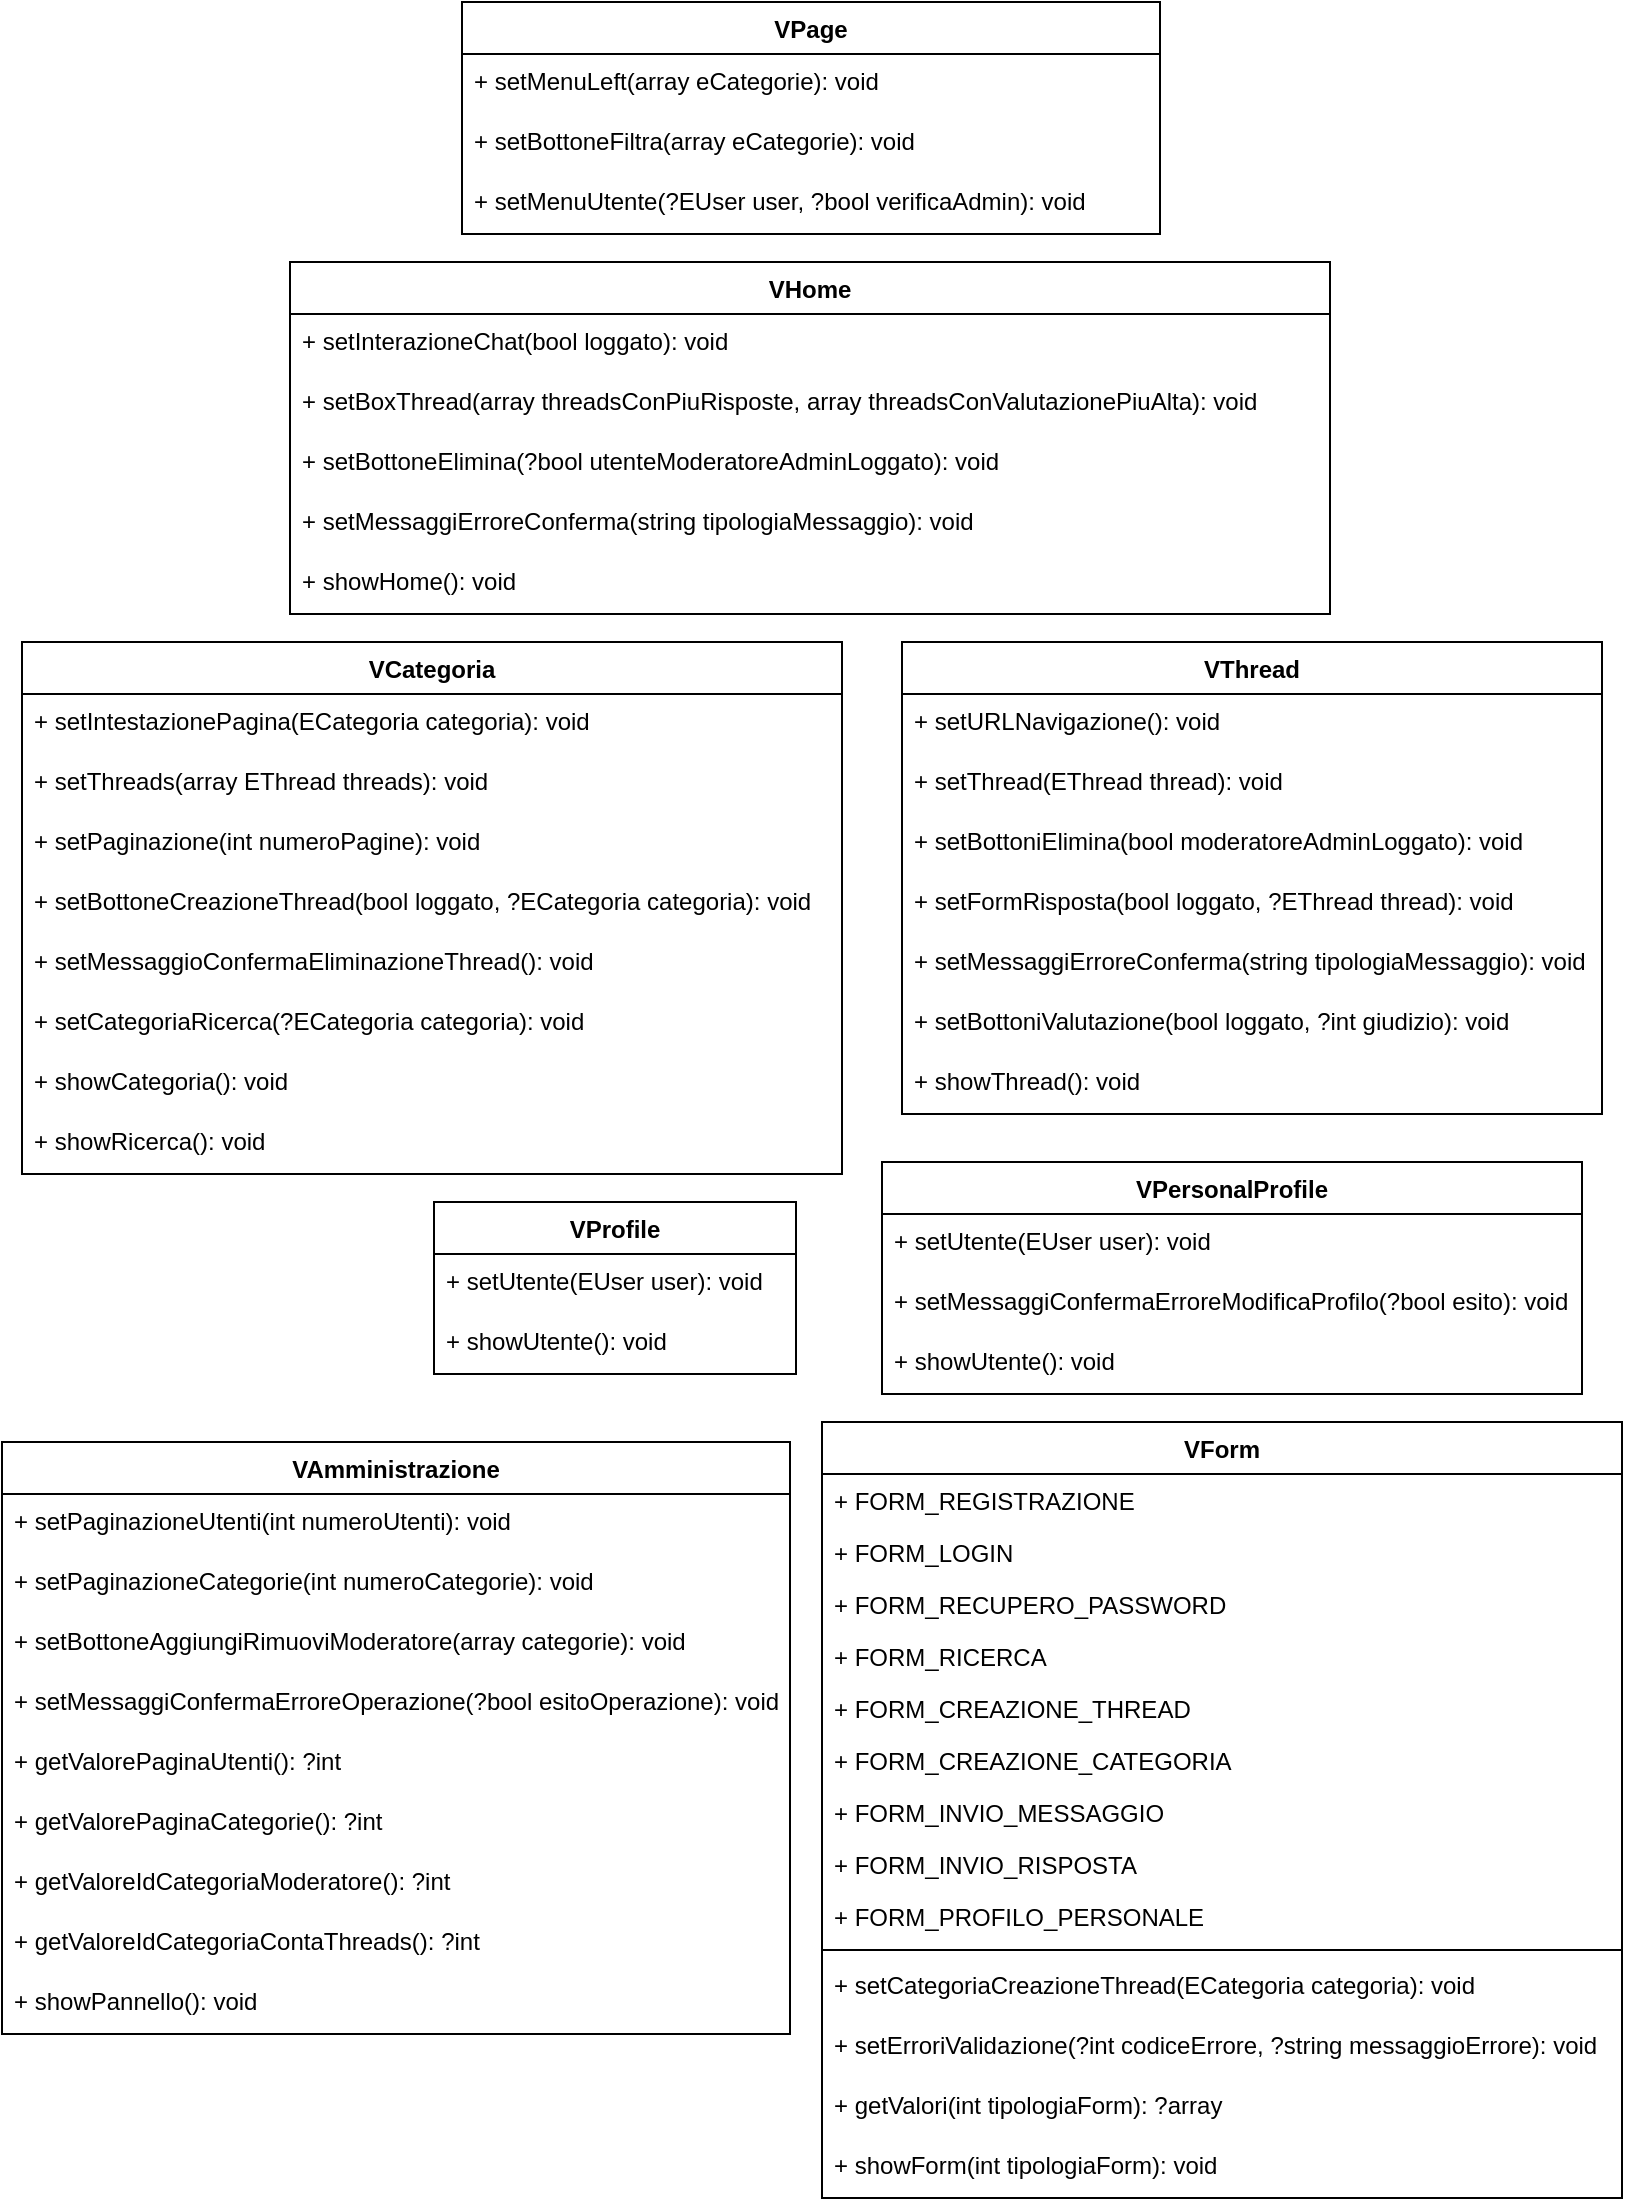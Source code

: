 <mxfile version="15.4.0" type="device"><diagram id="vYIt0Ycd8OxYCcoKvCmr" name="Page-1"><mxGraphModel dx="1086" dy="806" grid="1" gridSize="10" guides="1" tooltips="1" connect="1" arrows="1" fold="1" page="1" pageScale="1" pageWidth="827" pageHeight="1169" math="0" shadow="0"><root><mxCell id="0"/><mxCell id="1" parent="0"/><mxCell id="kpBeF7ZBURR7WQSXxTqn-1" value="VPage" style="swimlane;fontStyle=1;align=center;verticalAlign=top;childLayout=stackLayout;horizontal=1;startSize=26;horizontalStack=0;resizeParent=1;resizeParentMax=0;resizeLast=0;collapsible=1;marginBottom=0;" parent="1" vertex="1"><mxGeometry x="240" y="40" width="349" height="116" as="geometry"><mxRectangle x="410" y="80" width="130" height="26" as="alternateBounds"/></mxGeometry></mxCell><mxCell id="kpBeF7ZBURR7WQSXxTqn-5" value="+ setMenuLeft(array eCategorie): void" style="text;strokeColor=none;fillColor=none;align=left;verticalAlign=top;spacingLeft=4;spacingRight=4;overflow=hidden;rotatable=0;points=[[0,0.5],[1,0.5]];portConstraint=eastwest;" parent="kpBeF7ZBURR7WQSXxTqn-1" vertex="1"><mxGeometry y="26" width="349" height="30" as="geometry"/></mxCell><mxCell id="kpBeF7ZBURR7WQSXxTqn-9" value="+ setBottoneFiltra(array eCategorie): void" style="text;strokeColor=none;fillColor=none;align=left;verticalAlign=top;spacingLeft=4;spacingRight=4;overflow=hidden;rotatable=0;points=[[0,0.5],[1,0.5]];portConstraint=eastwest;" parent="kpBeF7ZBURR7WQSXxTqn-1" vertex="1"><mxGeometry y="56" width="349" height="30" as="geometry"/></mxCell><mxCell id="kpBeF7ZBURR7WQSXxTqn-10" value="+ setMenuUtente(?EUser user, ?bool verificaAdmin): void" style="text;strokeColor=none;fillColor=none;align=left;verticalAlign=top;spacingLeft=4;spacingRight=4;overflow=hidden;rotatable=0;points=[[0,0.5],[1,0.5]];portConstraint=eastwest;" parent="kpBeF7ZBURR7WQSXxTqn-1" vertex="1"><mxGeometry y="86" width="349" height="30" as="geometry"/></mxCell><mxCell id="kpBeF7ZBURR7WQSXxTqn-13" value="VHome" style="swimlane;fontStyle=1;align=center;verticalAlign=top;childLayout=stackLayout;horizontal=1;startSize=26;horizontalStack=0;resizeParent=1;resizeParentMax=0;resizeLast=0;collapsible=1;marginBottom=0;" parent="1" vertex="1"><mxGeometry x="154" y="170" width="520" height="176" as="geometry"><mxRectangle x="410" y="80" width="130" height="26" as="alternateBounds"/></mxGeometry></mxCell><mxCell id="kpBeF7ZBURR7WQSXxTqn-16" value="+ setInterazioneChat(bool loggato): void" style="text;strokeColor=none;fillColor=none;align=left;verticalAlign=top;spacingLeft=4;spacingRight=4;overflow=hidden;rotatable=0;points=[[0,0.5],[1,0.5]];portConstraint=eastwest;" parent="kpBeF7ZBURR7WQSXxTqn-13" vertex="1"><mxGeometry y="26" width="520" height="30" as="geometry"/></mxCell><mxCell id="kpBeF7ZBURR7WQSXxTqn-17" value="+ setBoxThread(array threadsConPiuRisposte, array threadsConValutazionePiuAlta): void" style="text;strokeColor=none;fillColor=none;align=left;verticalAlign=top;spacingLeft=4;spacingRight=4;overflow=hidden;rotatable=0;points=[[0,0.5],[1,0.5]];portConstraint=eastwest;" parent="kpBeF7ZBURR7WQSXxTqn-13" vertex="1"><mxGeometry y="56" width="520" height="30" as="geometry"/></mxCell><mxCell id="kpBeF7ZBURR7WQSXxTqn-18" value="+ setBottoneElimina(?bool utenteModeratoreAdminLoggato): void" style="text;strokeColor=none;fillColor=none;align=left;verticalAlign=top;spacingLeft=4;spacingRight=4;overflow=hidden;rotatable=0;points=[[0,0.5],[1,0.5]];portConstraint=eastwest;" parent="kpBeF7ZBURR7WQSXxTqn-13" vertex="1"><mxGeometry y="86" width="520" height="30" as="geometry"/></mxCell><mxCell id="HADFciOewPBgPoMnjp6_-1" value="+ setMessaggiErroreConferma(string tipologiaMessaggio): void" style="text;strokeColor=none;fillColor=none;align=left;verticalAlign=top;spacingLeft=4;spacingRight=4;overflow=hidden;rotatable=0;points=[[0,0.5],[1,0.5]];portConstraint=eastwest;" parent="kpBeF7ZBURR7WQSXxTqn-13" vertex="1"><mxGeometry y="116" width="520" height="30" as="geometry"/></mxCell><mxCell id="kpBeF7ZBURR7WQSXxTqn-20" value="+ showHome(): void" style="text;strokeColor=none;fillColor=none;align=left;verticalAlign=top;spacingLeft=4;spacingRight=4;overflow=hidden;rotatable=0;points=[[0,0.5],[1,0.5]];portConstraint=eastwest;" parent="kpBeF7ZBURR7WQSXxTqn-13" vertex="1"><mxGeometry y="146" width="520" height="30" as="geometry"/></mxCell><mxCell id="kpBeF7ZBURR7WQSXxTqn-21" value="VCategoria" style="swimlane;fontStyle=1;align=center;verticalAlign=top;childLayout=stackLayout;horizontal=1;startSize=26;horizontalStack=0;resizeParent=1;resizeParentMax=0;resizeLast=0;collapsible=1;marginBottom=0;" parent="1" vertex="1"><mxGeometry x="20" y="360" width="410" height="266" as="geometry"><mxRectangle x="410" y="80" width="130" height="26" as="alternateBounds"/></mxGeometry></mxCell><mxCell id="kpBeF7ZBURR7WQSXxTqn-22" value="+ setIntestazionePagina(ECategoria categoria): void" style="text;strokeColor=none;fillColor=none;align=left;verticalAlign=top;spacingLeft=4;spacingRight=4;overflow=hidden;rotatable=0;points=[[0,0.5],[1,0.5]];portConstraint=eastwest;" parent="kpBeF7ZBURR7WQSXxTqn-21" vertex="1"><mxGeometry y="26" width="410" height="30" as="geometry"/></mxCell><mxCell id="kpBeF7ZBURR7WQSXxTqn-25" value="+ setThreads(array EThread threads): void" style="text;strokeColor=none;fillColor=none;align=left;verticalAlign=top;spacingLeft=4;spacingRight=4;overflow=hidden;rotatable=0;points=[[0,0.5],[1,0.5]];portConstraint=eastwest;" parent="kpBeF7ZBURR7WQSXxTqn-21" vertex="1"><mxGeometry y="56" width="410" height="30" as="geometry"/></mxCell><mxCell id="kpBeF7ZBURR7WQSXxTqn-26" value="+ setPaginazione(int numeroPagine): void" style="text;strokeColor=none;fillColor=none;align=left;verticalAlign=top;spacingLeft=4;spacingRight=4;overflow=hidden;rotatable=0;points=[[0,0.5],[1,0.5]];portConstraint=eastwest;" parent="kpBeF7ZBURR7WQSXxTqn-21" vertex="1"><mxGeometry y="86" width="410" height="30" as="geometry"/></mxCell><mxCell id="kpBeF7ZBURR7WQSXxTqn-28" value="+ setBottoneCreazioneThread(bool loggato, ?ECategoria categoria): void" style="text;strokeColor=none;fillColor=none;align=left;verticalAlign=top;spacingLeft=4;spacingRight=4;overflow=hidden;rotatable=0;points=[[0,0.5],[1,0.5]];portConstraint=eastwest;" parent="kpBeF7ZBURR7WQSXxTqn-21" vertex="1"><mxGeometry y="116" width="410" height="30" as="geometry"/></mxCell><mxCell id="kpBeF7ZBURR7WQSXxTqn-35" value="+ setMessaggioConfermaEliminazioneThread(): void" style="text;strokeColor=none;fillColor=none;align=left;verticalAlign=top;spacingLeft=4;spacingRight=4;overflow=hidden;rotatable=0;points=[[0,0.5],[1,0.5]];portConstraint=eastwest;" parent="kpBeF7ZBURR7WQSXxTqn-21" vertex="1"><mxGeometry y="146" width="410" height="30" as="geometry"/></mxCell><mxCell id="kpBeF7ZBURR7WQSXxTqn-67" value="+ setCategoriaRicerca(?ECategoria categoria): void" style="text;strokeColor=none;fillColor=none;align=left;verticalAlign=top;spacingLeft=4;spacingRight=4;overflow=hidden;rotatable=0;points=[[0,0.5],[1,0.5]];portConstraint=eastwest;" parent="kpBeF7ZBURR7WQSXxTqn-21" vertex="1"><mxGeometry y="176" width="410" height="30" as="geometry"/></mxCell><mxCell id="kpBeF7ZBURR7WQSXxTqn-27" value="+ showCategoria(): void" style="text;strokeColor=none;fillColor=none;align=left;verticalAlign=top;spacingLeft=4;spacingRight=4;overflow=hidden;rotatable=0;points=[[0,0.5],[1,0.5]];portConstraint=eastwest;" parent="kpBeF7ZBURR7WQSXxTqn-21" vertex="1"><mxGeometry y="206" width="410" height="30" as="geometry"/></mxCell><mxCell id="87zqAaviE5XPVooWLCbC-1" value="+ showRicerca(): void" style="text;strokeColor=none;fillColor=none;align=left;verticalAlign=top;spacingLeft=4;spacingRight=4;overflow=hidden;rotatable=0;points=[[0,0.5],[1,0.5]];portConstraint=eastwest;" parent="kpBeF7ZBURR7WQSXxTqn-21" vertex="1"><mxGeometry y="236" width="410" height="30" as="geometry"/></mxCell><mxCell id="kpBeF7ZBURR7WQSXxTqn-29" value="VThread" style="swimlane;fontStyle=1;align=center;verticalAlign=top;childLayout=stackLayout;horizontal=1;startSize=26;horizontalStack=0;resizeParent=1;resizeParentMax=0;resizeLast=0;collapsible=1;marginBottom=0;" parent="1" vertex="1"><mxGeometry x="460" y="360" width="350" height="236" as="geometry"><mxRectangle x="410" y="80" width="130" height="26" as="alternateBounds"/></mxGeometry></mxCell><mxCell id="kpBeF7ZBURR7WQSXxTqn-30" value="+ setURLNavigazione(): void" style="text;strokeColor=none;fillColor=none;align=left;verticalAlign=top;spacingLeft=4;spacingRight=4;overflow=hidden;rotatable=0;points=[[0,0.5],[1,0.5]];portConstraint=eastwest;" parent="kpBeF7ZBURR7WQSXxTqn-29" vertex="1"><mxGeometry y="26" width="350" height="30" as="geometry"/></mxCell><mxCell id="kpBeF7ZBURR7WQSXxTqn-36" value="+ setThread(EThread thread): void" style="text;strokeColor=none;fillColor=none;align=left;verticalAlign=top;spacingLeft=4;spacingRight=4;overflow=hidden;rotatable=0;points=[[0,0.5],[1,0.5]];portConstraint=eastwest;" parent="kpBeF7ZBURR7WQSXxTqn-29" vertex="1"><mxGeometry y="56" width="350" height="30" as="geometry"/></mxCell><mxCell id="kpBeF7ZBURR7WQSXxTqn-37" value="+ setBottoniElimina(bool moderatoreAdminLoggato): void" style="text;strokeColor=none;fillColor=none;align=left;verticalAlign=top;spacingLeft=4;spacingRight=4;overflow=hidden;rotatable=0;points=[[0,0.5],[1,0.5]];portConstraint=eastwest;" parent="kpBeF7ZBURR7WQSXxTqn-29" vertex="1"><mxGeometry y="86" width="350" height="30" as="geometry"/></mxCell><mxCell id="kpBeF7ZBURR7WQSXxTqn-38" value="+ setFormRisposta(bool loggato, ?EThread thread): void" style="text;strokeColor=none;fillColor=none;align=left;verticalAlign=top;spacingLeft=4;spacingRight=4;overflow=hidden;rotatable=0;points=[[0,0.5],[1,0.5]];portConstraint=eastwest;" parent="kpBeF7ZBURR7WQSXxTqn-29" vertex="1"><mxGeometry y="116" width="350" height="30" as="geometry"/></mxCell><mxCell id="kpBeF7ZBURR7WQSXxTqn-39" value="+ setMessaggiErroreConferma(string tipologiaMessaggio): void" style="text;strokeColor=none;fillColor=none;align=left;verticalAlign=top;spacingLeft=4;spacingRight=4;overflow=hidden;rotatable=0;points=[[0,0.5],[1,0.5]];portConstraint=eastwest;" parent="kpBeF7ZBURR7WQSXxTqn-29" vertex="1"><mxGeometry y="146" width="350" height="30" as="geometry"/></mxCell><mxCell id="kpBeF7ZBURR7WQSXxTqn-41" value="+ setBottoniValutazione(bool loggato, ?int giudizio): void" style="text;strokeColor=none;fillColor=none;align=left;verticalAlign=top;spacingLeft=4;spacingRight=4;overflow=hidden;rotatable=0;points=[[0,0.5],[1,0.5]];portConstraint=eastwest;" parent="kpBeF7ZBURR7WQSXxTqn-29" vertex="1"><mxGeometry y="176" width="350" height="30" as="geometry"/></mxCell><mxCell id="kpBeF7ZBURR7WQSXxTqn-40" value="+ showThread(): void" style="text;strokeColor=none;fillColor=none;align=left;verticalAlign=top;spacingLeft=4;spacingRight=4;overflow=hidden;rotatable=0;points=[[0,0.5],[1,0.5]];portConstraint=eastwest;" parent="kpBeF7ZBURR7WQSXxTqn-29" vertex="1"><mxGeometry y="206" width="350" height="30" as="geometry"/></mxCell><mxCell id="kpBeF7ZBURR7WQSXxTqn-51" value="VAmministrazione" style="swimlane;fontStyle=1;align=center;verticalAlign=top;childLayout=stackLayout;horizontal=1;startSize=26;horizontalStack=0;resizeParent=1;resizeParentMax=0;resizeLast=0;collapsible=1;marginBottom=0;" parent="1" vertex="1"><mxGeometry x="10" y="760" width="394" height="296" as="geometry"><mxRectangle x="410" y="80" width="130" height="26" as="alternateBounds"/></mxGeometry></mxCell><mxCell id="kpBeF7ZBURR7WQSXxTqn-52" value="+ setPaginazioneUtenti(int numeroUtenti): void" style="text;strokeColor=none;fillColor=none;align=left;verticalAlign=top;spacingLeft=4;spacingRight=4;overflow=hidden;rotatable=0;points=[[0,0.5],[1,0.5]];portConstraint=eastwest;" parent="kpBeF7ZBURR7WQSXxTqn-51" vertex="1"><mxGeometry y="26" width="394" height="30" as="geometry"/></mxCell><mxCell id="kpBeF7ZBURR7WQSXxTqn-59" value="+ setPaginazioneCategorie(int numeroCategorie): void" style="text;strokeColor=none;fillColor=none;align=left;verticalAlign=top;spacingLeft=4;spacingRight=4;overflow=hidden;rotatable=0;points=[[0,0.5],[1,0.5]];portConstraint=eastwest;" parent="kpBeF7ZBURR7WQSXxTqn-51" vertex="1"><mxGeometry y="56" width="394" height="30" as="geometry"/></mxCell><mxCell id="kpBeF7ZBURR7WQSXxTqn-60" value="+ setBottoneAggiungiRimuoviModeratore(array categorie): void" style="text;strokeColor=none;fillColor=none;align=left;verticalAlign=top;spacingLeft=4;spacingRight=4;overflow=hidden;rotatable=0;points=[[0,0.5],[1,0.5]];portConstraint=eastwest;" parent="kpBeF7ZBURR7WQSXxTqn-51" vertex="1"><mxGeometry y="86" width="394" height="30" as="geometry"/></mxCell><mxCell id="kpBeF7ZBURR7WQSXxTqn-61" value="+ setMessaggiConfermaErroreOperazione(?bool esitoOperazione): void" style="text;strokeColor=none;fillColor=none;align=left;verticalAlign=top;spacingLeft=4;spacingRight=4;overflow=hidden;rotatable=0;points=[[0,0.5],[1,0.5]];portConstraint=eastwest;" parent="kpBeF7ZBURR7WQSXxTqn-51" vertex="1"><mxGeometry y="116" width="394" height="30" as="geometry"/></mxCell><mxCell id="xCQlvihHJO_JHPv_d6p--1" value="+ getValorePaginaUtenti(): ?int" style="text;strokeColor=none;fillColor=none;align=left;verticalAlign=top;spacingLeft=4;spacingRight=4;overflow=hidden;rotatable=0;points=[[0,0.5],[1,0.5]];portConstraint=eastwest;" parent="kpBeF7ZBURR7WQSXxTqn-51" vertex="1"><mxGeometry y="146" width="394" height="30" as="geometry"/></mxCell><mxCell id="xCQlvihHJO_JHPv_d6p--2" value="+ getValorePaginaCategorie(): ?int" style="text;strokeColor=none;fillColor=none;align=left;verticalAlign=top;spacingLeft=4;spacingRight=4;overflow=hidden;rotatable=0;points=[[0,0.5],[1,0.5]];portConstraint=eastwest;" parent="kpBeF7ZBURR7WQSXxTqn-51" vertex="1"><mxGeometry y="176" width="394" height="30" as="geometry"/></mxCell><mxCell id="xCQlvihHJO_JHPv_d6p--3" value="+ getValoreIdCategoriaModeratore(): ?int" style="text;strokeColor=none;fillColor=none;align=left;verticalAlign=top;spacingLeft=4;spacingRight=4;overflow=hidden;rotatable=0;points=[[0,0.5],[1,0.5]];portConstraint=eastwest;" parent="kpBeF7ZBURR7WQSXxTqn-51" vertex="1"><mxGeometry y="206" width="394" height="30" as="geometry"/></mxCell><mxCell id="xCQlvihHJO_JHPv_d6p--4" value="+ getValoreIdCategoriaContaThreads(): ?int" style="text;strokeColor=none;fillColor=none;align=left;verticalAlign=top;spacingLeft=4;spacingRight=4;overflow=hidden;rotatable=0;points=[[0,0.5],[1,0.5]];portConstraint=eastwest;" parent="kpBeF7ZBURR7WQSXxTqn-51" vertex="1"><mxGeometry y="236" width="394" height="30" as="geometry"/></mxCell><mxCell id="kpBeF7ZBURR7WQSXxTqn-62" value="+ showPannello(): void" style="text;strokeColor=none;fillColor=none;align=left;verticalAlign=top;spacingLeft=4;spacingRight=4;overflow=hidden;rotatable=0;points=[[0,0.5],[1,0.5]];portConstraint=eastwest;" parent="kpBeF7ZBURR7WQSXxTqn-51" vertex="1"><mxGeometry y="266" width="394" height="30" as="geometry"/></mxCell><mxCell id="kpBeF7ZBURR7WQSXxTqn-56" value="VPersonalProfile" style="swimlane;fontStyle=1;align=center;verticalAlign=top;childLayout=stackLayout;horizontal=1;startSize=26;horizontalStack=0;resizeParent=1;resizeParentMax=0;resizeLast=0;collapsible=1;marginBottom=0;" parent="1" vertex="1"><mxGeometry x="450" y="620" width="350" height="116" as="geometry"><mxRectangle x="410" y="80" width="130" height="26" as="alternateBounds"/></mxGeometry></mxCell><mxCell id="kpBeF7ZBURR7WQSXxTqn-57" value="+ setUtente(EUser user): void" style="text;strokeColor=none;fillColor=none;align=left;verticalAlign=top;spacingLeft=4;spacingRight=4;overflow=hidden;rotatable=0;points=[[0,0.5],[1,0.5]];portConstraint=eastwest;" parent="kpBeF7ZBURR7WQSXxTqn-56" vertex="1"><mxGeometry y="26" width="350" height="30" as="geometry"/></mxCell><mxCell id="xCQlvihHJO_JHPv_d6p--7" value="+ setMessaggiConfermaErroreModificaProfilo(?bool esito): void" style="text;strokeColor=none;fillColor=none;align=left;verticalAlign=top;spacingLeft=4;spacingRight=4;overflow=hidden;rotatable=0;points=[[0,0.5],[1,0.5]];portConstraint=eastwest;" parent="kpBeF7ZBURR7WQSXxTqn-56" vertex="1"><mxGeometry y="56" width="350" height="30" as="geometry"/></mxCell><mxCell id="kpBeF7ZBURR7WQSXxTqn-58" value="+ showUtente(): void" style="text;strokeColor=none;fillColor=none;align=left;verticalAlign=top;spacingLeft=4;spacingRight=4;overflow=hidden;rotatable=0;points=[[0,0.5],[1,0.5]];portConstraint=eastwest;" parent="kpBeF7ZBURR7WQSXxTqn-56" vertex="1"><mxGeometry y="86" width="350" height="30" as="geometry"/></mxCell><mxCell id="kpBeF7ZBURR7WQSXxTqn-63" value="VProfile" style="swimlane;fontStyle=1;align=center;verticalAlign=top;childLayout=stackLayout;horizontal=1;startSize=26;horizontalStack=0;resizeParent=1;resizeParentMax=0;resizeLast=0;collapsible=1;marginBottom=0;" parent="1" vertex="1"><mxGeometry x="226" y="640" width="181" height="86" as="geometry"><mxRectangle x="410" y="80" width="130" height="26" as="alternateBounds"/></mxGeometry></mxCell><mxCell id="kpBeF7ZBURR7WQSXxTqn-64" value="+ setUtente(EUser user): void" style="text;strokeColor=none;fillColor=none;align=left;verticalAlign=top;spacingLeft=4;spacingRight=4;overflow=hidden;rotatable=0;points=[[0,0.5],[1,0.5]];portConstraint=eastwest;" parent="kpBeF7ZBURR7WQSXxTqn-63" vertex="1"><mxGeometry y="26" width="181" height="30" as="geometry"/></mxCell><mxCell id="kpBeF7ZBURR7WQSXxTqn-65" value="+ showUtente(): void" style="text;strokeColor=none;fillColor=none;align=left;verticalAlign=top;spacingLeft=4;spacingRight=4;overflow=hidden;rotatable=0;points=[[0,0.5],[1,0.5]];portConstraint=eastwest;" parent="kpBeF7ZBURR7WQSXxTqn-63" vertex="1"><mxGeometry y="56" width="181" height="30" as="geometry"/></mxCell><mxCell id="uy9Vc4gvhjxHCPs9r5HC-1" value="VForm" style="swimlane;fontStyle=1;align=center;verticalAlign=top;childLayout=stackLayout;horizontal=1;startSize=26;horizontalStack=0;resizeParent=1;resizeParentMax=0;resizeLast=0;collapsible=1;marginBottom=0;" parent="1" vertex="1"><mxGeometry x="420" y="750" width="400" height="388" as="geometry"/></mxCell><mxCell id="uy9Vc4gvhjxHCPs9r5HC-2" value="+ FORM_REGISTRAZIONE" style="text;strokeColor=none;fillColor=none;align=left;verticalAlign=top;spacingLeft=4;spacingRight=4;overflow=hidden;rotatable=0;points=[[0,0.5],[1,0.5]];portConstraint=eastwest;" parent="uy9Vc4gvhjxHCPs9r5HC-1" vertex="1"><mxGeometry y="26" width="400" height="26" as="geometry"/></mxCell><mxCell id="uy9Vc4gvhjxHCPs9r5HC-5" value="+ FORM_LOGIN" style="text;strokeColor=none;fillColor=none;align=left;verticalAlign=top;spacingLeft=4;spacingRight=4;overflow=hidden;rotatable=0;points=[[0,0.5],[1,0.5]];portConstraint=eastwest;" parent="uy9Vc4gvhjxHCPs9r5HC-1" vertex="1"><mxGeometry y="52" width="400" height="26" as="geometry"/></mxCell><mxCell id="uy9Vc4gvhjxHCPs9r5HC-6" value="+ FORM_RECUPERO_PASSWORD" style="text;strokeColor=none;fillColor=none;align=left;verticalAlign=top;spacingLeft=4;spacingRight=4;overflow=hidden;rotatable=0;points=[[0,0.5],[1,0.5]];portConstraint=eastwest;" parent="uy9Vc4gvhjxHCPs9r5HC-1" vertex="1"><mxGeometry y="78" width="400" height="26" as="geometry"/></mxCell><mxCell id="uy9Vc4gvhjxHCPs9r5HC-11" value="+ FORM_RICERCA" style="text;strokeColor=none;fillColor=none;align=left;verticalAlign=top;spacingLeft=4;spacingRight=4;overflow=hidden;rotatable=0;points=[[0,0.5],[1,0.5]];portConstraint=eastwest;" parent="uy9Vc4gvhjxHCPs9r5HC-1" vertex="1"><mxGeometry y="104" width="400" height="26" as="geometry"/></mxCell><mxCell id="uy9Vc4gvhjxHCPs9r5HC-9" value="+ FORM_CREAZIONE_THREAD" style="text;strokeColor=none;fillColor=none;align=left;verticalAlign=top;spacingLeft=4;spacingRight=4;overflow=hidden;rotatable=0;points=[[0,0.5],[1,0.5]];portConstraint=eastwest;" parent="uy9Vc4gvhjxHCPs9r5HC-1" vertex="1"><mxGeometry y="130" width="400" height="26" as="geometry"/></mxCell><mxCell id="uy9Vc4gvhjxHCPs9r5HC-10" value="+ FORM_CREAZIONE_CATEGORIA" style="text;strokeColor=none;fillColor=none;align=left;verticalAlign=top;spacingLeft=4;spacingRight=4;overflow=hidden;rotatable=0;points=[[0,0.5],[1,0.5]];portConstraint=eastwest;" parent="uy9Vc4gvhjxHCPs9r5HC-1" vertex="1"><mxGeometry y="156" width="400" height="26" as="geometry"/></mxCell><mxCell id="uy9Vc4gvhjxHCPs9r5HC-7" value="+ FORM_INVIO_MESSAGGIO" style="text;strokeColor=none;fillColor=none;align=left;verticalAlign=top;spacingLeft=4;spacingRight=4;overflow=hidden;rotatable=0;points=[[0,0.5],[1,0.5]];portConstraint=eastwest;" parent="uy9Vc4gvhjxHCPs9r5HC-1" vertex="1"><mxGeometry y="182" width="400" height="26" as="geometry"/></mxCell><mxCell id="uy9Vc4gvhjxHCPs9r5HC-8" value="+ FORM_INVIO_RISPOSTA" style="text;strokeColor=none;fillColor=none;align=left;verticalAlign=top;spacingLeft=4;spacingRight=4;overflow=hidden;rotatable=0;points=[[0,0.5],[1,0.5]];portConstraint=eastwest;" parent="uy9Vc4gvhjxHCPs9r5HC-1" vertex="1"><mxGeometry y="208" width="400" height="26" as="geometry"/></mxCell><mxCell id="xCQlvihHJO_JHPv_d6p--6" value="+ FORM_PROFILO_PERSONALE" style="text;strokeColor=none;fillColor=none;align=left;verticalAlign=top;spacingLeft=4;spacingRight=4;overflow=hidden;rotatable=0;points=[[0,0.5],[1,0.5]];portConstraint=eastwest;" parent="uy9Vc4gvhjxHCPs9r5HC-1" vertex="1"><mxGeometry y="234" width="400" height="26" as="geometry"/></mxCell><mxCell id="uy9Vc4gvhjxHCPs9r5HC-3" value="" style="line;strokeWidth=1;fillColor=none;align=left;verticalAlign=middle;spacingTop=-1;spacingLeft=3;spacingRight=3;rotatable=0;labelPosition=right;points=[];portConstraint=eastwest;" parent="uy9Vc4gvhjxHCPs9r5HC-1" vertex="1"><mxGeometry y="260" width="400" height="8" as="geometry"/></mxCell><mxCell id="kpBeF7ZBURR7WQSXxTqn-66" value="+ setCategoriaCreazioneThread(ECategoria categoria): void" style="text;strokeColor=none;fillColor=none;align=left;verticalAlign=top;spacingLeft=4;spacingRight=4;overflow=hidden;rotatable=0;points=[[0,0.5],[1,0.5]];portConstraint=eastwest;" parent="uy9Vc4gvhjxHCPs9r5HC-1" vertex="1"><mxGeometry y="268" width="400" height="30" as="geometry"/></mxCell><mxCell id="kpBeF7ZBURR7WQSXxTqn-43" value="+ setErroriValidazione(?int codiceErrore, ?string messaggioErrore): void" style="text;strokeColor=none;fillColor=none;align=left;verticalAlign=top;spacingLeft=4;spacingRight=4;overflow=hidden;rotatable=0;points=[[0,0.5],[1,0.5]];portConstraint=eastwest;" parent="uy9Vc4gvhjxHCPs9r5HC-1" vertex="1"><mxGeometry y="298" width="400" height="30" as="geometry"/></mxCell><mxCell id="uy9Vc4gvhjxHCPs9r5HC-12" value="+ getValori(int tipologiaForm): ?array" style="text;strokeColor=none;fillColor=none;align=left;verticalAlign=top;spacingLeft=4;spacingRight=4;overflow=hidden;rotatable=0;points=[[0,0.5],[1,0.5]];portConstraint=eastwest;" parent="uy9Vc4gvhjxHCPs9r5HC-1" vertex="1"><mxGeometry y="328" width="400" height="30" as="geometry"/></mxCell><mxCell id="kpBeF7ZBURR7WQSXxTqn-50" value="+ showForm(int tipologiaForm): void" style="text;strokeColor=none;fillColor=none;align=left;verticalAlign=top;spacingLeft=4;spacingRight=4;overflow=hidden;rotatable=0;points=[[0,0.5],[1,0.5]];portConstraint=eastwest;" parent="uy9Vc4gvhjxHCPs9r5HC-1" vertex="1"><mxGeometry y="358" width="400" height="30" as="geometry"/></mxCell></root></mxGraphModel></diagram></mxfile>